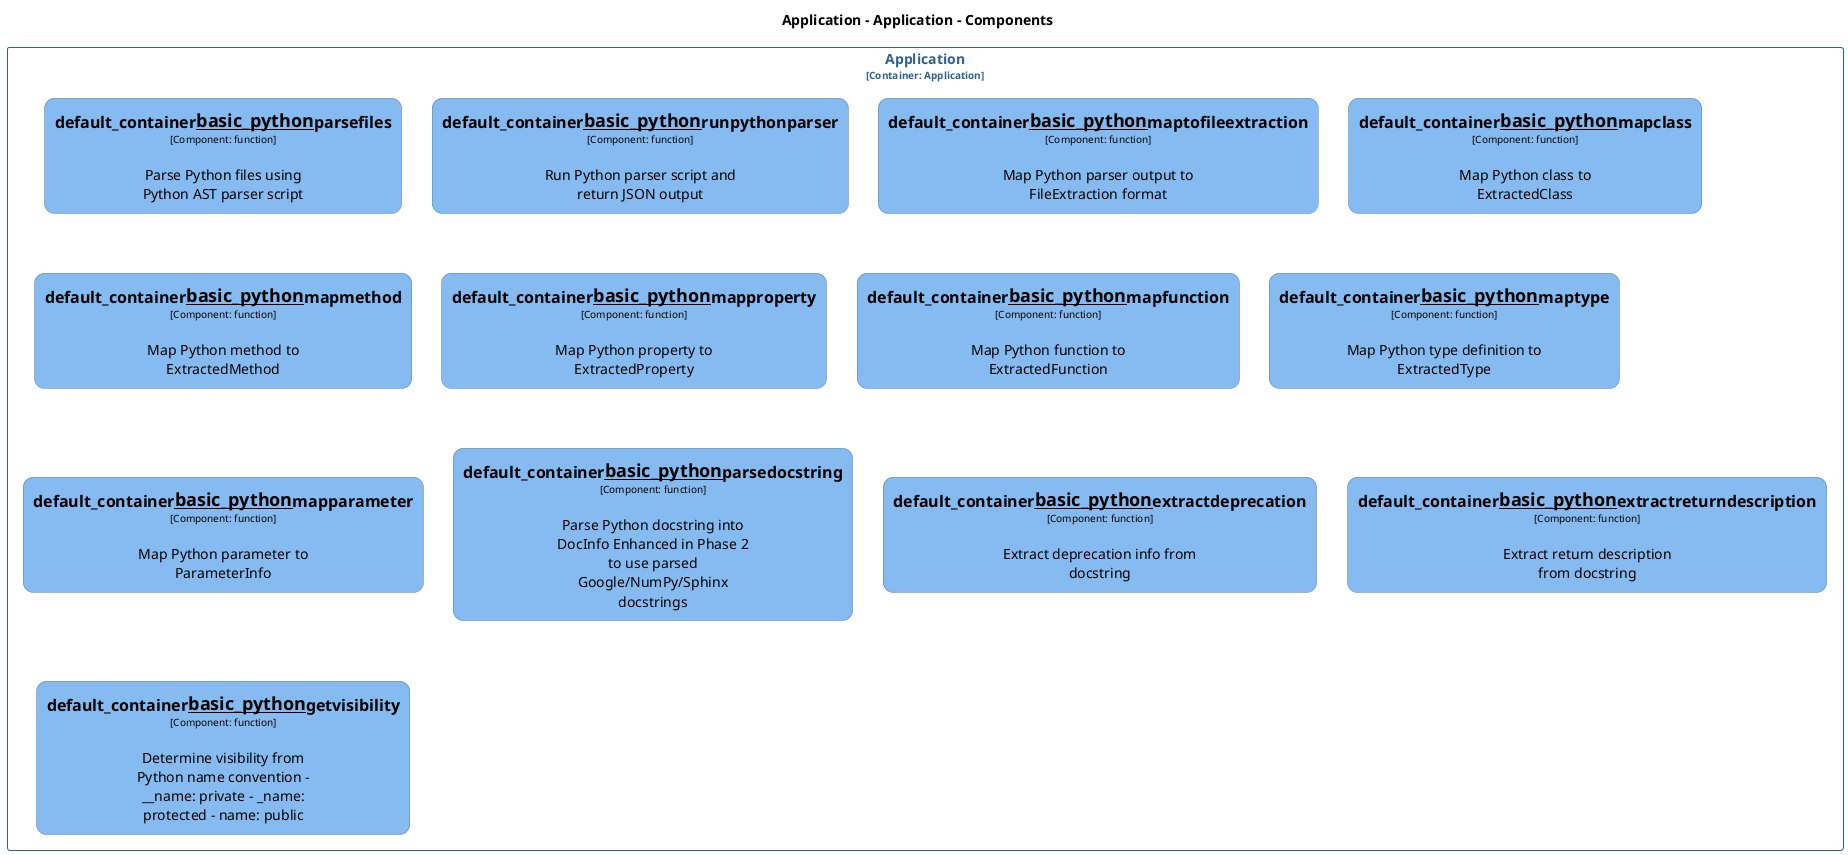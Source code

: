 @startuml
set separator none
title Application - Application - Components

top to bottom direction
skinparam ranksep 60
skinparam nodesep 30

skinparam {
  arrowFontSize 10
  defaultTextAlignment center
  wrapWidth 200
  maxMessageSize 100
  defaultFontName "Arial"
}

hide stereotype

skinparam rectangle<<Application.Application.default_container__basic_python__extractdeprecation>> {
  BackgroundColor #85bbf0
  FontColor #000000
  BorderColor #5d82a8
  roundCorner 20
  shadowing false
}
skinparam rectangle<<Application.Application.default_container__basic_python__extractreturndescription>> {
  BackgroundColor #85bbf0
  FontColor #000000
  BorderColor #5d82a8
  roundCorner 20
  shadowing false
}
skinparam rectangle<<Application.Application.default_container__basic_python__getvisibility>> {
  BackgroundColor #85bbf0
  FontColor #000000
  BorderColor #5d82a8
  roundCorner 20
  shadowing false
}
skinparam rectangle<<Application.Application.default_container__basic_python__mapclass>> {
  BackgroundColor #85bbf0
  FontColor #000000
  BorderColor #5d82a8
  roundCorner 20
  shadowing false
}
skinparam rectangle<<Application.Application.default_container__basic_python__mapfunction>> {
  BackgroundColor #85bbf0
  FontColor #000000
  BorderColor #5d82a8
  roundCorner 20
  shadowing false
}
skinparam rectangle<<Application.Application.default_container__basic_python__mapmethod>> {
  BackgroundColor #85bbf0
  FontColor #000000
  BorderColor #5d82a8
  roundCorner 20
  shadowing false
}
skinparam rectangle<<Application.Application.default_container__basic_python__mapparameter>> {
  BackgroundColor #85bbf0
  FontColor #000000
  BorderColor #5d82a8
  roundCorner 20
  shadowing false
}
skinparam rectangle<<Application.Application.default_container__basic_python__mapproperty>> {
  BackgroundColor #85bbf0
  FontColor #000000
  BorderColor #5d82a8
  roundCorner 20
  shadowing false
}
skinparam rectangle<<Application.Application.default_container__basic_python__maptofileextraction>> {
  BackgroundColor #85bbf0
  FontColor #000000
  BorderColor #5d82a8
  roundCorner 20
  shadowing false
}
skinparam rectangle<<Application.Application.default_container__basic_python__maptype>> {
  BackgroundColor #85bbf0
  FontColor #000000
  BorderColor #5d82a8
  roundCorner 20
  shadowing false
}
skinparam rectangle<<Application.Application.default_container__basic_python__parsedocstring>> {
  BackgroundColor #85bbf0
  FontColor #000000
  BorderColor #5d82a8
  roundCorner 20
  shadowing false
}
skinparam rectangle<<Application.Application.default_container__basic_python__parsefiles>> {
  BackgroundColor #85bbf0
  FontColor #000000
  BorderColor #5d82a8
  roundCorner 20
  shadowing false
}
skinparam rectangle<<Application.Application.default_container__basic_python__runpythonparser>> {
  BackgroundColor #85bbf0
  FontColor #000000
  BorderColor #5d82a8
  roundCorner 20
  shadowing false
}
skinparam rectangle<<Application.Application>> {
  BorderColor #2e6295
  FontColor #2e6295
  shadowing false
}

rectangle "Application\n<size:10>[Container: Application]</size>" <<Application.Application>> {
  rectangle "==default_container__basic_python__parsefiles\n<size:10>[Component: function]</size>\n\nParse Python files using Python AST parser script" <<Application.Application.default_container__basic_python__parsefiles>> as Application.Application.default_container__basic_python__parsefiles
  rectangle "==default_container__basic_python__runpythonparser\n<size:10>[Component: function]</size>\n\nRun Python parser script and return JSON output" <<Application.Application.default_container__basic_python__runpythonparser>> as Application.Application.default_container__basic_python__runpythonparser
  rectangle "==default_container__basic_python__maptofileextraction\n<size:10>[Component: function]</size>\n\nMap Python parser output to FileExtraction format" <<Application.Application.default_container__basic_python__maptofileextraction>> as Application.Application.default_container__basic_python__maptofileextraction
  rectangle "==default_container__basic_python__mapclass\n<size:10>[Component: function]</size>\n\nMap Python class to ExtractedClass" <<Application.Application.default_container__basic_python__mapclass>> as Application.Application.default_container__basic_python__mapclass
  rectangle "==default_container__basic_python__mapmethod\n<size:10>[Component: function]</size>\n\nMap Python method to ExtractedMethod" <<Application.Application.default_container__basic_python__mapmethod>> as Application.Application.default_container__basic_python__mapmethod
  rectangle "==default_container__basic_python__mapproperty\n<size:10>[Component: function]</size>\n\nMap Python property to ExtractedProperty" <<Application.Application.default_container__basic_python__mapproperty>> as Application.Application.default_container__basic_python__mapproperty
  rectangle "==default_container__basic_python__mapfunction\n<size:10>[Component: function]</size>\n\nMap Python function to ExtractedFunction" <<Application.Application.default_container__basic_python__mapfunction>> as Application.Application.default_container__basic_python__mapfunction
  rectangle "==default_container__basic_python__maptype\n<size:10>[Component: function]</size>\n\nMap Python type definition to ExtractedType" <<Application.Application.default_container__basic_python__maptype>> as Application.Application.default_container__basic_python__maptype
  rectangle "==default_container__basic_python__mapparameter\n<size:10>[Component: function]</size>\n\nMap Python parameter to ParameterInfo" <<Application.Application.default_container__basic_python__mapparameter>> as Application.Application.default_container__basic_python__mapparameter
  rectangle "==default_container__basic_python__parsedocstring\n<size:10>[Component: function]</size>\n\nParse Python docstring into DocInfo Enhanced in Phase 2 to use parsed Google/NumPy/Sphinx docstrings" <<Application.Application.default_container__basic_python__parsedocstring>> as Application.Application.default_container__basic_python__parsedocstring
  rectangle "==default_container__basic_python__extractdeprecation\n<size:10>[Component: function]</size>\n\nExtract deprecation info from docstring" <<Application.Application.default_container__basic_python__extractdeprecation>> as Application.Application.default_container__basic_python__extractdeprecation
  rectangle "==default_container__basic_python__extractreturndescription\n<size:10>[Component: function]</size>\n\nExtract return description from docstring" <<Application.Application.default_container__basic_python__extractreturndescription>> as Application.Application.default_container__basic_python__extractreturndescription
  rectangle "==default_container__basic_python__getvisibility\n<size:10>[Component: function]</size>\n\nDetermine visibility from Python name convention - __name: private - _name: protected - name: public" <<Application.Application.default_container__basic_python__getvisibility>> as Application.Application.default_container__basic_python__getvisibility
}

@enduml